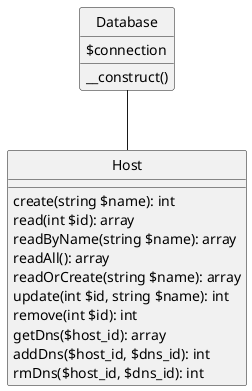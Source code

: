 @startuml
skinparam classAttributeIconSize 0
skinparam monochrome true
hide circle

class Database {
  $connection
  __construct()
}

class Host {
  create(string $name): int
  read(int $id): array
  readByName(string $name): array
  readAll(): array
  readOrCreate(string $name): array
  update(int $id, string $name): int
  remove(int $id): int
  getDns($host_id): array
  addDns($host_id, $dns_id): int
  rmDns($host_id, $dns_id): int
}

Database -- Host
@enduml

